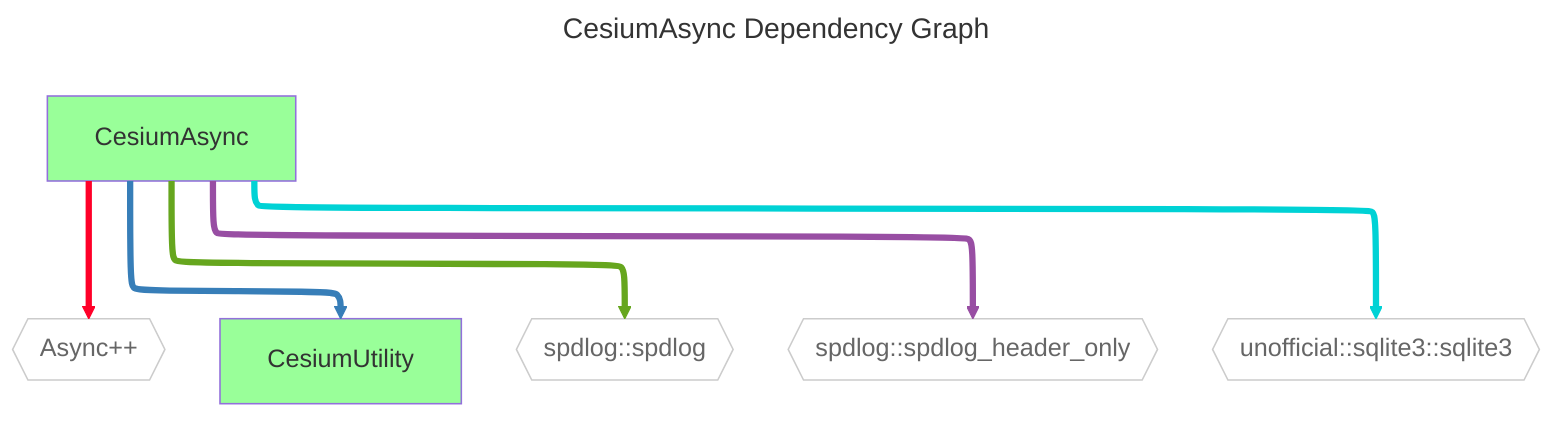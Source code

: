 ---
config:
  layout: elk
title: CesiumAsync Dependency Graph
---
graph TD
  classDef dependencyNode fill:#fff,stroke:#ccc,color:#666
  classDef libraryNode fill:#9f9
  CesiumAsync[CesiumAsync] --> Async_{{Async++}}
  CesiumAsync[CesiumAsync] --> CesiumUtility[CesiumUtility]
  CesiumAsync[CesiumAsync] --> spdlog_spdlog{{spdlog::spdlog}}
  CesiumAsync[CesiumAsync] --> spdlog_spdlog_header_only{{spdlog::spdlog_header_only}}
  CesiumAsync[CesiumAsync] --> unofficial_sqlite3_sqlite3{{unofficial::sqlite3::sqlite3}}
  class Async_,spdlog_spdlog,spdlog_spdlog_header_only,unofficial_sqlite3_sqlite3 dependencyNode
  class CesiumUtility,CesiumAsync libraryNode
  linkStyle 0 stroke:#ff0029,stroke-width:4px
  linkStyle 1 stroke:#377eb8,stroke-width:4px
  linkStyle 2 stroke:#66a61e,stroke-width:4px
  linkStyle 3 stroke:#984ea3,stroke-width:4px
  linkStyle 4 stroke:#00d2d5,stroke-width:4px